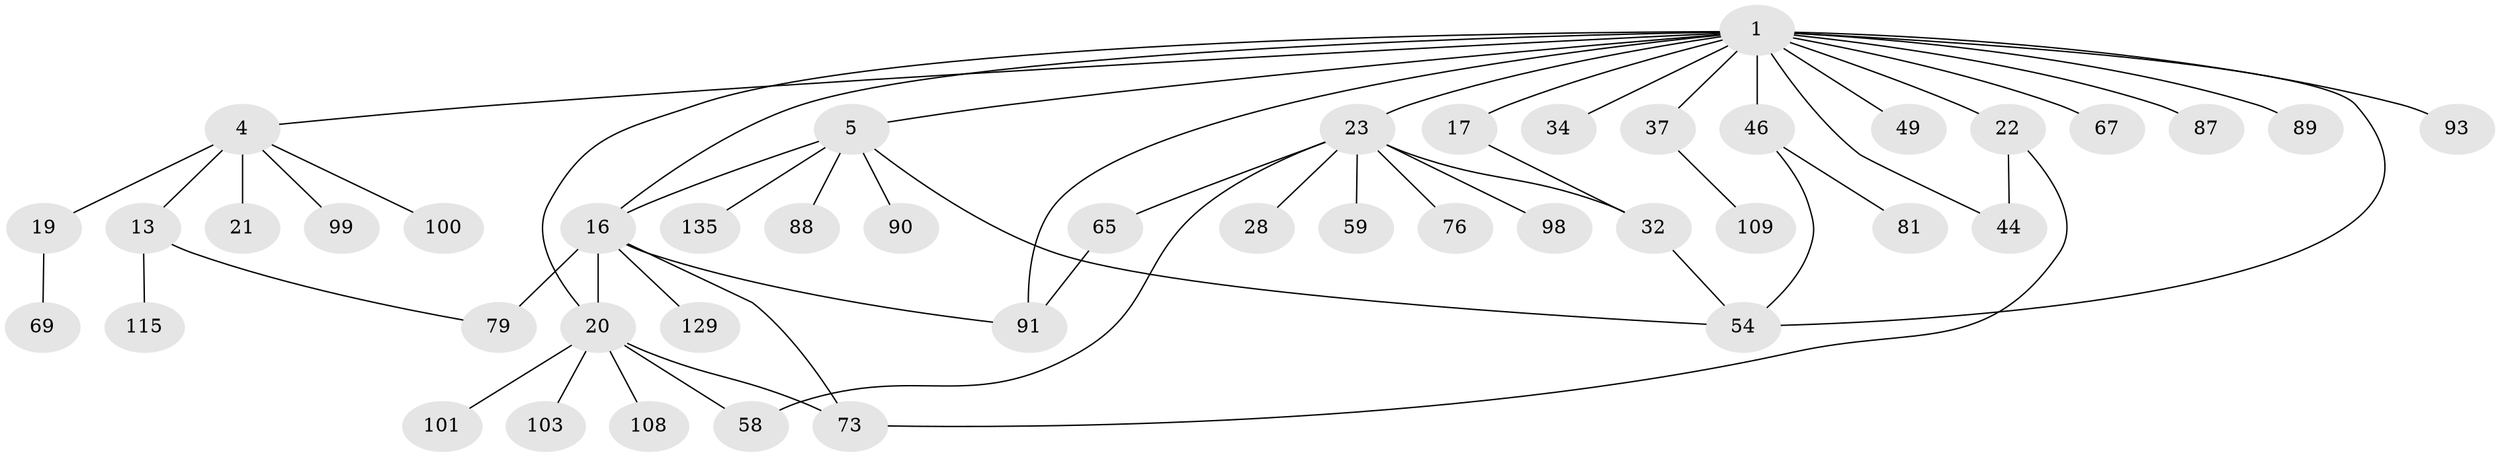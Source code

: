 // original degree distribution, {5: 0.04081632653061224, 4: 0.06802721088435375, 9: 0.006802721088435374, 6: 0.013605442176870748, 3: 0.20408163265306123, 1: 0.38095238095238093, 2: 0.2789115646258503, 7: 0.006802721088435374}
// Generated by graph-tools (version 1.1) at 2025/17/03/04/25 18:17:09]
// undirected, 44 vertices, 56 edges
graph export_dot {
graph [start="1"]
  node [color=gray90,style=filled];
  1 [super="+2+80+7+106"];
  4 [super="+9+8"];
  5 [super="+97+15+47+92+68"];
  13 [super="+18"];
  16 [super="+126+30+24+26"];
  17 [super="+41"];
  19 [super="+33+27"];
  20 [super="+43+42+63"];
  21 [super="+104+61"];
  22 [super="+78+39"];
  23 [super="+29+25+35+50"];
  28;
  32 [super="+119+71"];
  34;
  37 [super="+45"];
  44 [super="+130+51+86"];
  46 [super="+60"];
  49;
  54 [super="+56"];
  58;
  59;
  65 [super="+116"];
  67;
  69;
  73 [super="+83"];
  76;
  79 [super="+131"];
  81 [super="+84"];
  87;
  88;
  89;
  90;
  91 [super="+136"];
  93 [super="+105+110"];
  98 [super="+122"];
  99;
  100;
  101;
  103;
  108;
  109;
  115;
  129;
  135;
  1 -- 4;
  1 -- 34;
  1 -- 5;
  1 -- 37;
  1 -- 44;
  1 -- 46;
  1 -- 16;
  1 -- 49;
  1 -- 20;
  1 -- 54;
  1 -- 23;
  1 -- 87 [weight=2];
  1 -- 89;
  1 -- 91;
  1 -- 93;
  1 -- 17;
  1 -- 67;
  1 -- 22;
  4 -- 99;
  4 -- 100;
  4 -- 13;
  4 -- 19;
  4 -- 21 [weight=2];
  5 -- 88;
  5 -- 90;
  5 -- 135;
  5 -- 54;
  5 -- 16;
  13 -- 79;
  13 -- 115;
  16 -- 91;
  16 -- 129;
  16 -- 73;
  16 -- 79 [weight=2];
  16 -- 20;
  17 -- 32;
  19 -- 69;
  20 -- 58;
  20 -- 101;
  20 -- 103;
  20 -- 73;
  20 -- 108;
  22 -- 73;
  22 -- 44;
  23 -- 65;
  23 -- 58;
  23 -- 76;
  23 -- 32;
  23 -- 98;
  23 -- 28;
  23 -- 59;
  32 -- 54;
  37 -- 109;
  46 -- 54;
  46 -- 81;
  65 -- 91;
}
